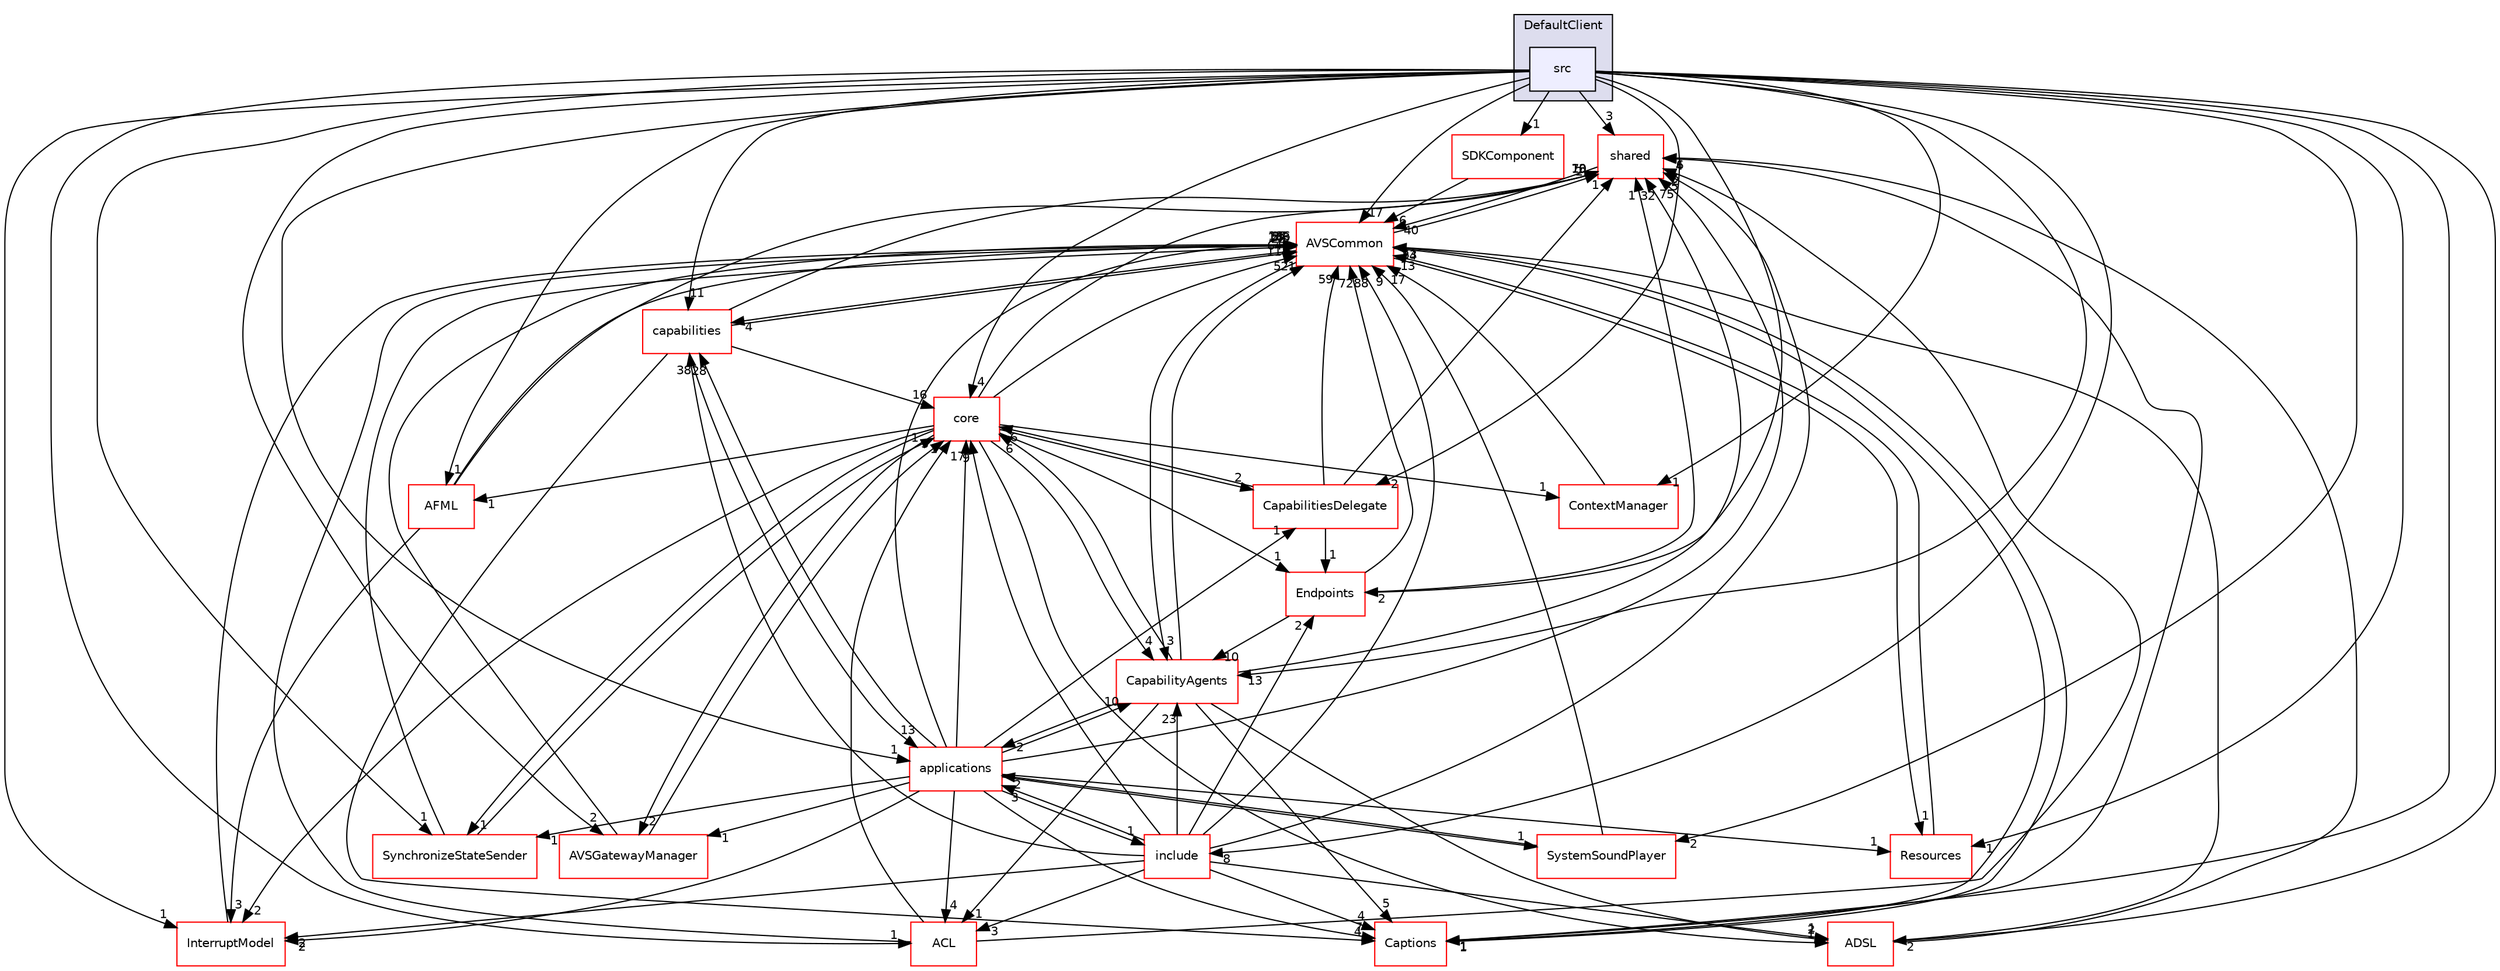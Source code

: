 digraph "/workplace/avs-device-sdk/ApplicationUtilities/DefaultClient/src" {
  compound=true
  node [ fontsize="10", fontname="Helvetica"];
  edge [ labelfontsize="10", labelfontname="Helvetica"];
  subgraph clusterdir_b085260ed2fdec2a77be746aa0e6e508 {
    graph [ bgcolor="#ddddee", pencolor="black", label="DefaultClient" fontname="Helvetica", fontsize="10", URL="dir_b085260ed2fdec2a77be746aa0e6e508.html"]
  dir_73357987a539283f3665c6273c0b97e7 [shape=box, label="src", style="filled", fillcolor="#eeeeff", pencolor="black", URL="dir_73357987a539283f3665c6273c0b97e7.html"];
  }
  dir_9982052f7ce695d12571567315b2fafa [shape=box label="shared" fillcolor="white" style="filled" color="red" URL="dir_9982052f7ce695d12571567315b2fafa.html"];
  dir_15a1dcf98404372b5aa31671439f6987 [shape=box label="AFML" fillcolor="white" style="filled" color="red" URL="dir_15a1dcf98404372b5aa31671439f6987.html"];
  dir_7cf910bd1d7603f12ef47ff650cec893 [shape=box label="CapabilityAgents" fillcolor="white" style="filled" color="red" URL="dir_7cf910bd1d7603f12ef47ff650cec893.html"];
  dir_a6e4fee11f07c3b70486e88fe92cbbdc [shape=box label="applications" fillcolor="white" style="filled" color="red" URL="dir_a6e4fee11f07c3b70486e88fe92cbbdc.html"];
  dir_ed284a04dd0d49c135ac897057737ac2 [shape=box label="ContextManager" fillcolor="white" style="filled" color="red" URL="dir_ed284a04dd0d49c135ac897057737ac2.html"];
  dir_0a90cfc4c6fc93350190d2c91cca5e69 [shape=box label="Endpoints" fillcolor="white" style="filled" color="red" URL="dir_0a90cfc4c6fc93350190d2c91cca5e69.html"];
  dir_de0e77330fd0ab33359e90b501923c8e [shape=box label="Captions" fillcolor="white" style="filled" color="red" URL="dir_de0e77330fd0ab33359e90b501923c8e.html"];
  dir_b1dfedc9efa610ba8c818c30206ff41f [shape=box label="ACL" fillcolor="white" style="filled" color="red" URL="dir_b1dfedc9efa610ba8c818c30206ff41f.html"];
  dir_64fbf9e5512ec11acc25e4f2d433d2a3 [shape=box label="Resources" fillcolor="white" style="filled" color="red" URL="dir_64fbf9e5512ec11acc25e4f2d433d2a3.html"];
  dir_13e65effb2bde530b17b3d5eefcd0266 [shape=box label="AVSCommon" fillcolor="white" style="filled" color="red" URL="dir_13e65effb2bde530b17b3d5eefcd0266.html"];
  dir_393484519c59ac99088674c9b5ebc5b9 [shape=box label="AVSGatewayManager" fillcolor="white" style="filled" color="red" URL="dir_393484519c59ac99088674c9b5ebc5b9.html"];
  dir_4270bfced15e0e73154b13468c7c9ad9 [shape=box label="core" fillcolor="white" style="filled" color="red" URL="dir_4270bfced15e0e73154b13468c7c9ad9.html"];
  dir_edb1b7e8f1a5d5a1b864206edd6d398d [shape=box label="ADSL" fillcolor="white" style="filled" color="red" URL="dir_edb1b7e8f1a5d5a1b864206edd6d398d.html"];
  dir_1da5878b5eab0954316ec5377b4b3029 [shape=box label="InterruptModel" fillcolor="white" style="filled" color="red" URL="dir_1da5878b5eab0954316ec5377b4b3029.html"];
  dir_94664342cdd4e8b623871c4249e41fd7 [shape=box label="SDKComponent" fillcolor="white" style="filled" color="red" URL="dir_94664342cdd4e8b623871c4249e41fd7.html"];
  dir_55f1e16e469d547c636a522dac21b8a1 [shape=box label="capabilities" fillcolor="white" style="filled" color="red" URL="dir_55f1e16e469d547c636a522dac21b8a1.html"];
  dir_3bb03bb8f5c109658007b64753c5da0f [shape=box label="SynchronizeStateSender" fillcolor="white" style="filled" color="red" URL="dir_3bb03bb8f5c109658007b64753c5da0f.html"];
  dir_924a657fe36215a0159270de1b610651 [shape=box label="CapabilitiesDelegate" fillcolor="white" style="filled" color="red" URL="dir_924a657fe36215a0159270de1b610651.html"];
  dir_2ce7981903fe15aa6f7811d72ec7c5b0 [shape=box label="include" fillcolor="white" style="filled" color="red" URL="dir_2ce7981903fe15aa6f7811d72ec7c5b0.html"];
  dir_fc8c20e5d71619da5d4e3293dc378e56 [shape=box label="SystemSoundPlayer" fillcolor="white" style="filled" color="red" URL="dir_fc8c20e5d71619da5d4e3293dc378e56.html"];
  dir_73357987a539283f3665c6273c0b97e7->dir_9982052f7ce695d12571567315b2fafa [headlabel="3", labeldistance=1.5 headhref="dir_000140_000116.html"];
  dir_73357987a539283f3665c6273c0b97e7->dir_15a1dcf98404372b5aa31671439f6987 [headlabel="1", labeldistance=1.5 headhref="dir_000140_000023.html"];
  dir_73357987a539283f3665c6273c0b97e7->dir_7cf910bd1d7603f12ef47ff650cec893 [headlabel="13", labeldistance=1.5 headhref="dir_000140_000423.html"];
  dir_73357987a539283f3665c6273c0b97e7->dir_a6e4fee11f07c3b70486e88fe92cbbdc [headlabel="1", labeldistance=1.5 headhref="dir_000140_000028.html"];
  dir_73357987a539283f3665c6273c0b97e7->dir_ed284a04dd0d49c135ac897057737ac2 [headlabel="1", labeldistance=1.5 headhref="dir_000140_000523.html"];
  dir_73357987a539283f3665c6273c0b97e7->dir_0a90cfc4c6fc93350190d2c91cca5e69 [headlabel="2", labeldistance=1.5 headhref="dir_000140_000341.html"];
  dir_73357987a539283f3665c6273c0b97e7->dir_de0e77330fd0ab33359e90b501923c8e [headlabel="1", labeldistance=1.5 headhref="dir_000140_000502.html"];
  dir_73357987a539283f3665c6273c0b97e7->dir_b1dfedc9efa610ba8c818c30206ff41f [headlabel="1", labeldistance=1.5 headhref="dir_000140_000000.html"];
  dir_73357987a539283f3665c6273c0b97e7->dir_64fbf9e5512ec11acc25e4f2d433d2a3 [headlabel="1", labeldistance=1.5 headhref="dir_000140_000141.html"];
  dir_73357987a539283f3665c6273c0b97e7->dir_13e65effb2bde530b17b3d5eefcd0266 [headlabel="17", labeldistance=1.5 headhref="dir_000140_000017.html"];
  dir_73357987a539283f3665c6273c0b97e7->dir_393484519c59ac99088674c9b5ebc5b9 [headlabel="2", labeldistance=1.5 headhref="dir_000140_000274.html"];
  dir_73357987a539283f3665c6273c0b97e7->dir_4270bfced15e0e73154b13468c7c9ad9 [headlabel="4", labeldistance=1.5 headhref="dir_000140_000528.html"];
  dir_73357987a539283f3665c6273c0b97e7->dir_edb1b7e8f1a5d5a1b864206edd6d398d [headlabel="2", labeldistance=1.5 headhref="dir_000140_000011.html"];
  dir_73357987a539283f3665c6273c0b97e7->dir_1da5878b5eab0954316ec5377b4b3029 [headlabel="1", labeldistance=1.5 headhref="dir_000140_000659.html"];
  dir_73357987a539283f3665c6273c0b97e7->dir_94664342cdd4e8b623871c4249e41fd7 [headlabel="1", labeldistance=1.5 headhref="dir_000140_000147.html"];
  dir_73357987a539283f3665c6273c0b97e7->dir_55f1e16e469d547c636a522dac21b8a1 [headlabel="11", labeldistance=1.5 headhref="dir_000140_000163.html"];
  dir_73357987a539283f3665c6273c0b97e7->dir_3bb03bb8f5c109658007b64753c5da0f [headlabel="1", labeldistance=1.5 headhref="dir_000140_000799.html"];
  dir_73357987a539283f3665c6273c0b97e7->dir_924a657fe36215a0159270de1b610651 [headlabel="2", labeldistance=1.5 headhref="dir_000140_000009.html"];
  dir_73357987a539283f3665c6273c0b97e7->dir_2ce7981903fe15aa6f7811d72ec7c5b0 [headlabel="8", labeldistance=1.5 headhref="dir_000140_000138.html"];
  dir_73357987a539283f3665c6273c0b97e7->dir_fc8c20e5d71619da5d4e3293dc378e56 [headlabel="2", labeldistance=1.5 headhref="dir_000140_000152.html"];
  dir_9982052f7ce695d12571567315b2fafa->dir_13e65effb2bde530b17b3d5eefcd0266 [headlabel="40", labeldistance=1.5 headhref="dir_000116_000017.html"];
  dir_15a1dcf98404372b5aa31671439f6987->dir_9982052f7ce695d12571567315b2fafa [headlabel="10", labeldistance=1.5 headhref="dir_000023_000116.html"];
  dir_15a1dcf98404372b5aa31671439f6987->dir_13e65effb2bde530b17b3d5eefcd0266 [headlabel="54", labeldistance=1.5 headhref="dir_000023_000017.html"];
  dir_15a1dcf98404372b5aa31671439f6987->dir_1da5878b5eab0954316ec5377b4b3029 [headlabel="3", labeldistance=1.5 headhref="dir_000023_000659.html"];
  dir_7cf910bd1d7603f12ef47ff650cec893->dir_9982052f7ce695d12571567315b2fafa [headlabel="32", labeldistance=1.5 headhref="dir_000423_000116.html"];
  dir_7cf910bd1d7603f12ef47ff650cec893->dir_a6e4fee11f07c3b70486e88fe92cbbdc [headlabel="2", labeldistance=1.5 headhref="dir_000423_000028.html"];
  dir_7cf910bd1d7603f12ef47ff650cec893->dir_de0e77330fd0ab33359e90b501923c8e [headlabel="5", labeldistance=1.5 headhref="dir_000423_000502.html"];
  dir_7cf910bd1d7603f12ef47ff650cec893->dir_b1dfedc9efa610ba8c818c30206ff41f [headlabel="1", labeldistance=1.5 headhref="dir_000423_000000.html"];
  dir_7cf910bd1d7603f12ef47ff650cec893->dir_13e65effb2bde530b17b3d5eefcd0266 [headlabel="521", labeldistance=1.5 headhref="dir_000423_000017.html"];
  dir_7cf910bd1d7603f12ef47ff650cec893->dir_4270bfced15e0e73154b13468c7c9ad9 [headlabel="6", labeldistance=1.5 headhref="dir_000423_000528.html"];
  dir_7cf910bd1d7603f12ef47ff650cec893->dir_edb1b7e8f1a5d5a1b864206edd6d398d [headlabel="2", labeldistance=1.5 headhref="dir_000423_000011.html"];
  dir_a6e4fee11f07c3b70486e88fe92cbbdc->dir_9982052f7ce695d12571567315b2fafa [headlabel="75", labeldistance=1.5 headhref="dir_000028_000116.html"];
  dir_a6e4fee11f07c3b70486e88fe92cbbdc->dir_7cf910bd1d7603f12ef47ff650cec893 [headlabel="10", labeldistance=1.5 headhref="dir_000028_000423.html"];
  dir_a6e4fee11f07c3b70486e88fe92cbbdc->dir_de0e77330fd0ab33359e90b501923c8e [headlabel="7", labeldistance=1.5 headhref="dir_000028_000502.html"];
  dir_a6e4fee11f07c3b70486e88fe92cbbdc->dir_b1dfedc9efa610ba8c818c30206ff41f [headlabel="4", labeldistance=1.5 headhref="dir_000028_000000.html"];
  dir_a6e4fee11f07c3b70486e88fe92cbbdc->dir_64fbf9e5512ec11acc25e4f2d433d2a3 [headlabel="1", labeldistance=1.5 headhref="dir_000028_000141.html"];
  dir_a6e4fee11f07c3b70486e88fe92cbbdc->dir_13e65effb2bde530b17b3d5eefcd0266 [headlabel="136", labeldistance=1.5 headhref="dir_000028_000017.html"];
  dir_a6e4fee11f07c3b70486e88fe92cbbdc->dir_393484519c59ac99088674c9b5ebc5b9 [headlabel="1", labeldistance=1.5 headhref="dir_000028_000274.html"];
  dir_a6e4fee11f07c3b70486e88fe92cbbdc->dir_4270bfced15e0e73154b13468c7c9ad9 [headlabel="17", labeldistance=1.5 headhref="dir_000028_000528.html"];
  dir_a6e4fee11f07c3b70486e88fe92cbbdc->dir_1da5878b5eab0954316ec5377b4b3029 [headlabel="2", labeldistance=1.5 headhref="dir_000028_000659.html"];
  dir_a6e4fee11f07c3b70486e88fe92cbbdc->dir_55f1e16e469d547c636a522dac21b8a1 [headlabel="28", labeldistance=1.5 headhref="dir_000028_000163.html"];
  dir_a6e4fee11f07c3b70486e88fe92cbbdc->dir_3bb03bb8f5c109658007b64753c5da0f [headlabel="1", labeldistance=1.5 headhref="dir_000028_000799.html"];
  dir_a6e4fee11f07c3b70486e88fe92cbbdc->dir_924a657fe36215a0159270de1b610651 [headlabel="1", labeldistance=1.5 headhref="dir_000028_000009.html"];
  dir_a6e4fee11f07c3b70486e88fe92cbbdc->dir_2ce7981903fe15aa6f7811d72ec7c5b0 [headlabel="1", labeldistance=1.5 headhref="dir_000028_000138.html"];
  dir_a6e4fee11f07c3b70486e88fe92cbbdc->dir_fc8c20e5d71619da5d4e3293dc378e56 [headlabel="1", labeldistance=1.5 headhref="dir_000028_000152.html"];
  dir_ed284a04dd0d49c135ac897057737ac2->dir_13e65effb2bde530b17b3d5eefcd0266 [headlabel="17", labeldistance=1.5 headhref="dir_000523_000017.html"];
  dir_0a90cfc4c6fc93350190d2c91cca5e69->dir_9982052f7ce695d12571567315b2fafa [headlabel="1", labeldistance=1.5 headhref="dir_000341_000116.html"];
  dir_0a90cfc4c6fc93350190d2c91cca5e69->dir_7cf910bd1d7603f12ef47ff650cec893 [headlabel="10", labeldistance=1.5 headhref="dir_000341_000423.html"];
  dir_0a90cfc4c6fc93350190d2c91cca5e69->dir_13e65effb2bde530b17b3d5eefcd0266 [headlabel="72", labeldistance=1.5 headhref="dir_000341_000017.html"];
  dir_de0e77330fd0ab33359e90b501923c8e->dir_9982052f7ce695d12571567315b2fafa [headlabel="4", labeldistance=1.5 headhref="dir_000502_000116.html"];
  dir_de0e77330fd0ab33359e90b501923c8e->dir_13e65effb2bde530b17b3d5eefcd0266 [headlabel="24", labeldistance=1.5 headhref="dir_000502_000017.html"];
  dir_b1dfedc9efa610ba8c818c30206ff41f->dir_9982052f7ce695d12571567315b2fafa [headlabel="2", labeldistance=1.5 headhref="dir_000000_000116.html"];
  dir_b1dfedc9efa610ba8c818c30206ff41f->dir_13e65effb2bde530b17b3d5eefcd0266 [headlabel="143", labeldistance=1.5 headhref="dir_000000_000017.html"];
  dir_b1dfedc9efa610ba8c818c30206ff41f->dir_4270bfced15e0e73154b13468c7c9ad9 [headlabel="1", labeldistance=1.5 headhref="dir_000000_000528.html"];
  dir_64fbf9e5512ec11acc25e4f2d433d2a3->dir_13e65effb2bde530b17b3d5eefcd0266 [headlabel="13", labeldistance=1.5 headhref="dir_000141_000017.html"];
  dir_13e65effb2bde530b17b3d5eefcd0266->dir_9982052f7ce695d12571567315b2fafa [headlabel="2", labeldistance=1.5 headhref="dir_000017_000116.html"];
  dir_13e65effb2bde530b17b3d5eefcd0266->dir_7cf910bd1d7603f12ef47ff650cec893 [headlabel="3", labeldistance=1.5 headhref="dir_000017_000423.html"];
  dir_13e65effb2bde530b17b3d5eefcd0266->dir_de0e77330fd0ab33359e90b501923c8e [headlabel="1", labeldistance=1.5 headhref="dir_000017_000502.html"];
  dir_13e65effb2bde530b17b3d5eefcd0266->dir_64fbf9e5512ec11acc25e4f2d433d2a3 [headlabel="1", labeldistance=1.5 headhref="dir_000017_000141.html"];
  dir_13e65effb2bde530b17b3d5eefcd0266->dir_55f1e16e469d547c636a522dac21b8a1 [headlabel="4", labeldistance=1.5 headhref="dir_000017_000163.html"];
  dir_393484519c59ac99088674c9b5ebc5b9->dir_13e65effb2bde530b17b3d5eefcd0266 [headlabel="27", labeldistance=1.5 headhref="dir_000274_000017.html"];
  dir_393484519c59ac99088674c9b5ebc5b9->dir_4270bfced15e0e73154b13468c7c9ad9 [headlabel="3", labeldistance=1.5 headhref="dir_000274_000528.html"];
  dir_4270bfced15e0e73154b13468c7c9ad9->dir_9982052f7ce695d12571567315b2fafa [headlabel="13", labeldistance=1.5 headhref="dir_000528_000116.html"];
  dir_4270bfced15e0e73154b13468c7c9ad9->dir_15a1dcf98404372b5aa31671439f6987 [headlabel="1", labeldistance=1.5 headhref="dir_000528_000023.html"];
  dir_4270bfced15e0e73154b13468c7c9ad9->dir_7cf910bd1d7603f12ef47ff650cec893 [headlabel="4", labeldistance=1.5 headhref="dir_000528_000423.html"];
  dir_4270bfced15e0e73154b13468c7c9ad9->dir_ed284a04dd0d49c135ac897057737ac2 [headlabel="1", labeldistance=1.5 headhref="dir_000528_000523.html"];
  dir_4270bfced15e0e73154b13468c7c9ad9->dir_0a90cfc4c6fc93350190d2c91cca5e69 [headlabel="1", labeldistance=1.5 headhref="dir_000528_000341.html"];
  dir_4270bfced15e0e73154b13468c7c9ad9->dir_13e65effb2bde530b17b3d5eefcd0266 [headlabel="114", labeldistance=1.5 headhref="dir_000528_000017.html"];
  dir_4270bfced15e0e73154b13468c7c9ad9->dir_393484519c59ac99088674c9b5ebc5b9 [headlabel="2", labeldistance=1.5 headhref="dir_000528_000274.html"];
  dir_4270bfced15e0e73154b13468c7c9ad9->dir_edb1b7e8f1a5d5a1b864206edd6d398d [headlabel="1", labeldistance=1.5 headhref="dir_000528_000011.html"];
  dir_4270bfced15e0e73154b13468c7c9ad9->dir_1da5878b5eab0954316ec5377b4b3029 [headlabel="2", labeldistance=1.5 headhref="dir_000528_000659.html"];
  dir_4270bfced15e0e73154b13468c7c9ad9->dir_3bb03bb8f5c109658007b64753c5da0f [headlabel="1", labeldistance=1.5 headhref="dir_000528_000799.html"];
  dir_4270bfced15e0e73154b13468c7c9ad9->dir_924a657fe36215a0159270de1b610651 [headlabel="2", labeldistance=1.5 headhref="dir_000528_000009.html"];
  dir_edb1b7e8f1a5d5a1b864206edd6d398d->dir_9982052f7ce695d12571567315b2fafa [headlabel="6", labeldistance=1.5 headhref="dir_000011_000116.html"];
  dir_edb1b7e8f1a5d5a1b864206edd6d398d->dir_13e65effb2bde530b17b3d5eefcd0266 [headlabel="53", labeldistance=1.5 headhref="dir_000011_000017.html"];
  dir_1da5878b5eab0954316ec5377b4b3029->dir_13e65effb2bde530b17b3d5eefcd0266 [headlabel="6", labeldistance=1.5 headhref="dir_000659_000017.html"];
  dir_94664342cdd4e8b623871c4249e41fd7->dir_13e65effb2bde530b17b3d5eefcd0266 [headlabel="6", labeldistance=1.5 headhref="dir_000147_000017.html"];
  dir_55f1e16e469d547c636a522dac21b8a1->dir_9982052f7ce695d12571567315b2fafa [headlabel="70", labeldistance=1.5 headhref="dir_000163_000116.html"];
  dir_55f1e16e469d547c636a522dac21b8a1->dir_a6e4fee11f07c3b70486e88fe92cbbdc [headlabel="13", labeldistance=1.5 headhref="dir_000163_000028.html"];
  dir_55f1e16e469d547c636a522dac21b8a1->dir_de0e77330fd0ab33359e90b501923c8e [headlabel="4", labeldistance=1.5 headhref="dir_000163_000502.html"];
  dir_55f1e16e469d547c636a522dac21b8a1->dir_13e65effb2bde530b17b3d5eefcd0266 [headlabel="644", labeldistance=1.5 headhref="dir_000163_000017.html"];
  dir_55f1e16e469d547c636a522dac21b8a1->dir_4270bfced15e0e73154b13468c7c9ad9 [headlabel="16", labeldistance=1.5 headhref="dir_000163_000528.html"];
  dir_3bb03bb8f5c109658007b64753c5da0f->dir_13e65effb2bde530b17b3d5eefcd0266 [headlabel="22", labeldistance=1.5 headhref="dir_000799_000017.html"];
  dir_3bb03bb8f5c109658007b64753c5da0f->dir_4270bfced15e0e73154b13468c7c9ad9 [headlabel="1", labeldistance=1.5 headhref="dir_000799_000528.html"];
  dir_924a657fe36215a0159270de1b610651->dir_9982052f7ce695d12571567315b2fafa [headlabel="1", labeldistance=1.5 headhref="dir_000009_000116.html"];
  dir_924a657fe36215a0159270de1b610651->dir_0a90cfc4c6fc93350190d2c91cca5e69 [headlabel="1", labeldistance=1.5 headhref="dir_000009_000341.html"];
  dir_924a657fe36215a0159270de1b610651->dir_13e65effb2bde530b17b3d5eefcd0266 [headlabel="59", labeldistance=1.5 headhref="dir_000009_000017.html"];
  dir_924a657fe36215a0159270de1b610651->dir_4270bfced15e0e73154b13468c7c9ad9 [headlabel="6", labeldistance=1.5 headhref="dir_000009_000528.html"];
  dir_2ce7981903fe15aa6f7811d72ec7c5b0->dir_9982052f7ce695d12571567315b2fafa [headlabel="5", labeldistance=1.5 headhref="dir_000138_000116.html"];
  dir_2ce7981903fe15aa6f7811d72ec7c5b0->dir_7cf910bd1d7603f12ef47ff650cec893 [headlabel="23", labeldistance=1.5 headhref="dir_000138_000423.html"];
  dir_2ce7981903fe15aa6f7811d72ec7c5b0->dir_a6e4fee11f07c3b70486e88fe92cbbdc [headlabel="3", labeldistance=1.5 headhref="dir_000138_000028.html"];
  dir_2ce7981903fe15aa6f7811d72ec7c5b0->dir_0a90cfc4c6fc93350190d2c91cca5e69 [headlabel="2", labeldistance=1.5 headhref="dir_000138_000341.html"];
  dir_2ce7981903fe15aa6f7811d72ec7c5b0->dir_de0e77330fd0ab33359e90b501923c8e [headlabel="4", labeldistance=1.5 headhref="dir_000138_000502.html"];
  dir_2ce7981903fe15aa6f7811d72ec7c5b0->dir_b1dfedc9efa610ba8c818c30206ff41f [headlabel="3", labeldistance=1.5 headhref="dir_000138_000000.html"];
  dir_2ce7981903fe15aa6f7811d72ec7c5b0->dir_13e65effb2bde530b17b3d5eefcd0266 [headlabel="88", labeldistance=1.5 headhref="dir_000138_000017.html"];
  dir_2ce7981903fe15aa6f7811d72ec7c5b0->dir_4270bfced15e0e73154b13468c7c9ad9 [headlabel="9", labeldistance=1.5 headhref="dir_000138_000528.html"];
  dir_2ce7981903fe15aa6f7811d72ec7c5b0->dir_edb1b7e8f1a5d5a1b864206edd6d398d [headlabel="1", labeldistance=1.5 headhref="dir_000138_000011.html"];
  dir_2ce7981903fe15aa6f7811d72ec7c5b0->dir_1da5878b5eab0954316ec5377b4b3029 [headlabel="2", labeldistance=1.5 headhref="dir_000138_000659.html"];
  dir_2ce7981903fe15aa6f7811d72ec7c5b0->dir_55f1e16e469d547c636a522dac21b8a1 [headlabel="38", labeldistance=1.5 headhref="dir_000138_000163.html"];
  dir_fc8c20e5d71619da5d4e3293dc378e56->dir_a6e4fee11f07c3b70486e88fe92cbbdc [headlabel="2", labeldistance=1.5 headhref="dir_000152_000028.html"];
  dir_fc8c20e5d71619da5d4e3293dc378e56->dir_13e65effb2bde530b17b3d5eefcd0266 [headlabel="9", labeldistance=1.5 headhref="dir_000152_000017.html"];
}
